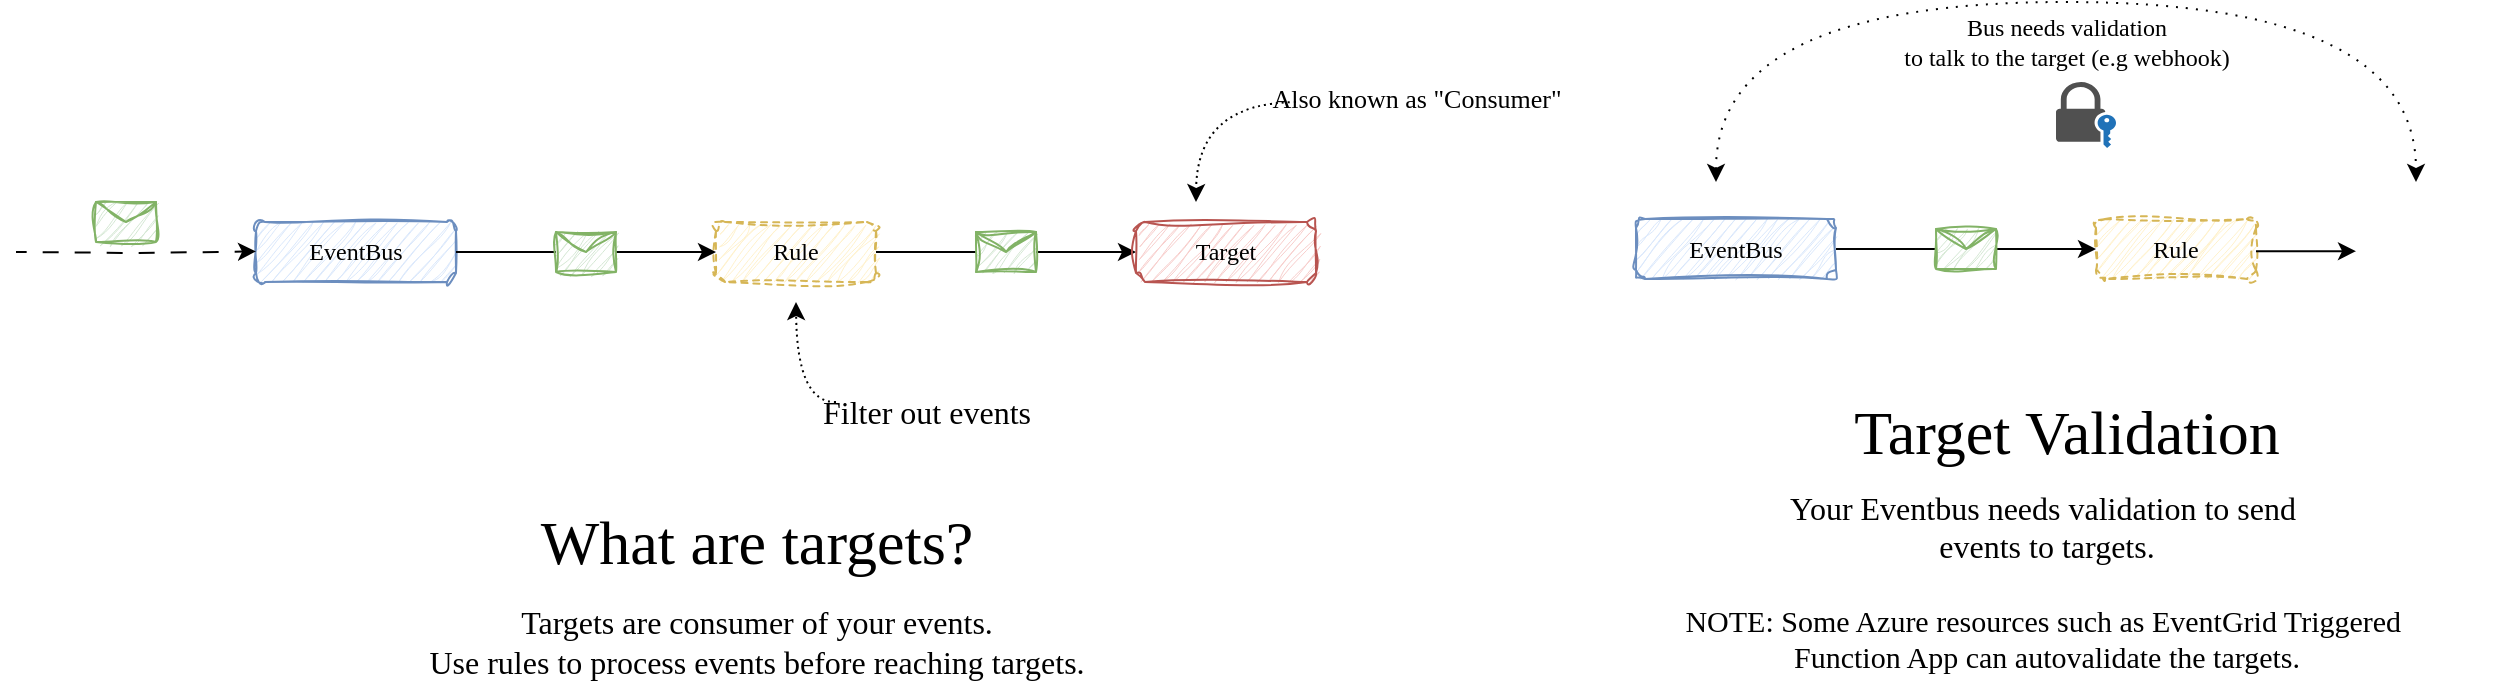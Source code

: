 <mxfile version="24.7.16">
  <diagram name="Page-1" id="GrYUF8oE6RTdTGo8shkD">
    <mxGraphModel dx="2071" dy="814" grid="1" gridSize="10" guides="1" tooltips="1" connect="1" arrows="1" fold="1" page="1" pageScale="1" pageWidth="850" pageHeight="1100" math="0" shadow="0">
      <root>
        <mxCell id="0" />
        <mxCell id="1" parent="0" />
        <mxCell id="PHdofVUeyuyEODz5zDS9-6" value="" style="edgeStyle=orthogonalEdgeStyle;rounded=0;orthogonalLoop=1;jettySize=auto;html=1;flowAnimation=0;" parent="1" source="PHdofVUeyuyEODz5zDS9-11" target="PHdofVUeyuyEODz5zDS9-2" edge="1">
          <mxGeometry relative="1" as="geometry" />
        </mxCell>
        <mxCell id="PHdofVUeyuyEODz5zDS9-1" value="&lt;font data-font-src=&quot;https://fonts.googleapis.com/css?family=Josefin+Sans&quot; face=&quot;Josefin Sans&quot;&gt;EventBus&lt;/font&gt;" style="rounded=1;whiteSpace=wrap;html=1;fillColor=#dae8fc;strokeColor=#6c8ebf;shadow=0;sketch=1;curveFitting=1;jiggle=2;" parent="1" vertex="1">
          <mxGeometry x="120" y="200" width="100" height="30" as="geometry" />
        </mxCell>
        <mxCell id="PHdofVUeyuyEODz5zDS9-5" value="" style="edgeStyle=orthogonalEdgeStyle;rounded=0;orthogonalLoop=1;jettySize=auto;html=1;flowAnimation=0;" parent="1" source="PHdofVUeyuyEODz5zDS9-13" target="PHdofVUeyuyEODz5zDS9-4" edge="1">
          <mxGeometry relative="1" as="geometry" />
        </mxCell>
        <mxCell id="PHdofVUeyuyEODz5zDS9-2" value="&lt;font face=&quot;Josefin Sans&quot;&gt;Rule&lt;/font&gt;" style="rounded=1;whiteSpace=wrap;html=1;fillColor=#fff2cc;strokeColor=#d6b656;shadow=0;sketch=1;curveFitting=1;jiggle=2;dashed=1;" parent="1" vertex="1">
          <mxGeometry x="350" y="200" width="80" height="30" as="geometry" />
        </mxCell>
        <mxCell id="PHdofVUeyuyEODz5zDS9-4" value="&lt;font data-font-src=&quot;https://fonts.googleapis.com/css?family=Josefin+Sans&quot; face=&quot;Josefin Sans&quot;&gt;Target&lt;/font&gt;" style="rounded=1;whiteSpace=wrap;html=1;fillColor=#f8cecc;strokeColor=#b85450;shadow=0;sketch=1;curveFitting=1;jiggle=2;" parent="1" vertex="1">
          <mxGeometry x="560" y="200" width="90" height="30" as="geometry" />
        </mxCell>
        <mxCell id="PHdofVUeyuyEODz5zDS9-7" value="" style="shape=message;html=1;html=1;outlineConnect=0;labelPosition=center;verticalLabelPosition=bottom;align=center;verticalAlign=top;sketch=1;curveFitting=1;jiggle=2;fillColor=#d5e8d4;strokeColor=#82b366;" parent="1" vertex="1">
          <mxGeometry x="40" y="190" width="30" height="20" as="geometry" />
        </mxCell>
        <mxCell id="PHdofVUeyuyEODz5zDS9-8" value="" style="edgeStyle=orthogonalEdgeStyle;rounded=0;orthogonalLoop=1;jettySize=auto;html=1;flowAnimation=1;" parent="1" edge="1">
          <mxGeometry relative="1" as="geometry">
            <mxPoint y="215" as="sourcePoint" />
            <mxPoint x="120" y="214.71" as="targetPoint" />
          </mxGeometry>
        </mxCell>
        <mxCell id="PHdofVUeyuyEODz5zDS9-12" value="" style="edgeStyle=orthogonalEdgeStyle;rounded=0;orthogonalLoop=1;jettySize=auto;html=1;flowAnimation=0;endArrow=none;endFill=0;" parent="1" source="PHdofVUeyuyEODz5zDS9-1" target="PHdofVUeyuyEODz5zDS9-11" edge="1">
          <mxGeometry relative="1" as="geometry">
            <mxPoint x="240" y="215" as="sourcePoint" />
            <mxPoint x="320" y="215" as="targetPoint" />
          </mxGeometry>
        </mxCell>
        <mxCell id="PHdofVUeyuyEODz5zDS9-11" value="" style="shape=message;html=1;html=1;outlineConnect=0;labelPosition=center;verticalLabelPosition=bottom;align=center;verticalAlign=top;sketch=1;curveFitting=1;jiggle=2;fillColor=#d5e8d4;strokeColor=#82b366;" parent="1" vertex="1">
          <mxGeometry x="270" y="205" width="30" height="20" as="geometry" />
        </mxCell>
        <mxCell id="PHdofVUeyuyEODz5zDS9-14" value="" style="edgeStyle=orthogonalEdgeStyle;rounded=0;orthogonalLoop=1;jettySize=auto;html=1;flowAnimation=0;endArrow=none;endFill=0;" parent="1" source="PHdofVUeyuyEODz5zDS9-2" target="PHdofVUeyuyEODz5zDS9-13" edge="1">
          <mxGeometry relative="1" as="geometry">
            <mxPoint x="430" y="215" as="sourcePoint" />
            <mxPoint x="520" y="215" as="targetPoint" />
          </mxGeometry>
        </mxCell>
        <mxCell id="PHdofVUeyuyEODz5zDS9-13" value="" style="shape=message;html=1;html=1;outlineConnect=0;labelPosition=center;verticalLabelPosition=bottom;align=center;verticalAlign=top;sketch=1;curveFitting=1;jiggle=2;fillColor=#d5e8d4;strokeColor=#82b366;" parent="1" vertex="1">
          <mxGeometry x="480" y="205" width="30" height="20" as="geometry" />
        </mxCell>
        <mxCell id="PHdofVUeyuyEODz5zDS9-17" value="&lt;font style=&quot;font-size: 16px;&quot; data-font-src=&quot;https://fonts.googleapis.com/css?family=Caveat&quot; face=&quot;Caveat&quot;&gt;Filter out events&lt;/font&gt;" style="text;html=1;align=center;verticalAlign=middle;resizable=0;points=[];autosize=1;strokeColor=none;fillColor=none;" parent="1" vertex="1">
          <mxGeometry x="400" y="280" width="110" height="30" as="geometry" />
        </mxCell>
        <mxCell id="PHdofVUeyuyEODz5zDS9-18" value="" style="endArrow=classic;html=1;rounded=0;edgeStyle=orthogonalEdgeStyle;curved=1;dashed=1;dashPattern=1 2;" parent="1" edge="1">
          <mxGeometry width="50" height="50" relative="1" as="geometry">
            <mxPoint x="410" y="290" as="sourcePoint" />
            <mxPoint x="390" y="240" as="targetPoint" />
          </mxGeometry>
        </mxCell>
        <mxCell id="PHdofVUeyuyEODz5zDS9-19" value="&lt;font style=&quot;font-size: 13px;&quot; data-font-src=&quot;https://fonts.googleapis.com/css?family=Caveat&quot; face=&quot;Caveat&quot;&gt;Also known as &quot;Consumer&quot;&lt;/font&gt;" style="text;html=1;align=center;verticalAlign=middle;resizable=0;points=[];autosize=1;strokeColor=none;fillColor=none;" parent="1" vertex="1">
          <mxGeometry x="630" y="123" width="140" height="30" as="geometry" />
        </mxCell>
        <mxCell id="PHdofVUeyuyEODz5zDS9-20" value="" style="endArrow=classic;html=1;rounded=0;edgeStyle=orthogonalEdgeStyle;curved=1;dashed=1;dashPattern=1 2;" parent="1" edge="1">
          <mxGeometry width="50" height="50" relative="1" as="geometry">
            <mxPoint x="640" y="140" as="sourcePoint" />
            <mxPoint x="590" y="190" as="targetPoint" />
          </mxGeometry>
        </mxCell>
        <mxCell id="CdSDZ0MYqv3ggpqTRvi0-1" value="" style="edgeStyle=orthogonalEdgeStyle;rounded=0;orthogonalLoop=1;jettySize=auto;html=1;flowAnimation=0;" edge="1" parent="1" source="CdSDZ0MYqv3ggpqTRvi0-7" target="CdSDZ0MYqv3ggpqTRvi0-4">
          <mxGeometry relative="1" as="geometry" />
        </mxCell>
        <mxCell id="CdSDZ0MYqv3ggpqTRvi0-2" value="&lt;font data-font-src=&quot;https://fonts.googleapis.com/css?family=Josefin+Sans&quot; face=&quot;Josefin Sans&quot;&gt;EventBus&lt;/font&gt;" style="rounded=1;whiteSpace=wrap;html=1;fillColor=#dae8fc;strokeColor=#6c8ebf;shadow=0;sketch=1;curveFitting=1;jiggle=2;" vertex="1" parent="1">
          <mxGeometry x="810" y="198.5" width="100" height="30" as="geometry" />
        </mxCell>
        <mxCell id="CdSDZ0MYqv3ggpqTRvi0-4" value="&lt;font face=&quot;Josefin Sans&quot;&gt;Rule&lt;/font&gt;" style="rounded=1;whiteSpace=wrap;html=1;fillColor=#fff2cc;strokeColor=#d6b656;shadow=0;sketch=1;curveFitting=1;jiggle=2;dashed=1;" vertex="1" parent="1">
          <mxGeometry x="1040" y="198.5" width="80" height="30" as="geometry" />
        </mxCell>
        <mxCell id="CdSDZ0MYqv3ggpqTRvi0-6" value="" style="edgeStyle=orthogonalEdgeStyle;rounded=0;orthogonalLoop=1;jettySize=auto;html=1;flowAnimation=0;endArrow=none;endFill=0;" edge="1" parent="1" source="CdSDZ0MYqv3ggpqTRvi0-2" target="CdSDZ0MYqv3ggpqTRvi0-7">
          <mxGeometry relative="1" as="geometry">
            <mxPoint x="930" y="213.5" as="sourcePoint" />
            <mxPoint x="1010" y="213.5" as="targetPoint" />
          </mxGeometry>
        </mxCell>
        <mxCell id="CdSDZ0MYqv3ggpqTRvi0-7" value="" style="shape=message;html=1;html=1;outlineConnect=0;labelPosition=center;verticalLabelPosition=bottom;align=center;verticalAlign=top;sketch=1;curveFitting=1;jiggle=2;fillColor=#d5e8d4;strokeColor=#82b366;" vertex="1" parent="1">
          <mxGeometry x="960" y="203.5" width="30" height="20" as="geometry" />
        </mxCell>
        <mxCell id="CdSDZ0MYqv3ggpqTRvi0-18" value="" style="shape=image;verticalLabelPosition=bottom;labelBackgroundColor=default;verticalAlign=top;aspect=fixed;imageAspect=0;image=https://a.slack-edge.com/80588/img/services/outgoing-webhook_512.png;" vertex="1" parent="1">
          <mxGeometry x="1170" y="182.5" width="62" height="62" as="geometry" />
        </mxCell>
        <mxCell id="CdSDZ0MYqv3ggpqTRvi0-26" value="" style="edgeStyle=orthogonalEdgeStyle;rounded=0;orthogonalLoop=1;jettySize=auto;html=1;flowAnimation=0;" edge="1" parent="1">
          <mxGeometry relative="1" as="geometry">
            <mxPoint x="1120" y="214.58" as="sourcePoint" />
            <mxPoint x="1170" y="214.58" as="targetPoint" />
          </mxGeometry>
        </mxCell>
        <mxCell id="CdSDZ0MYqv3ggpqTRvi0-27" value="" style="endArrow=classic;startArrow=classic;html=1;rounded=0;edgeStyle=orthogonalEdgeStyle;curved=1;dashed=1;dashPattern=1 4;" edge="1" parent="1">
          <mxGeometry width="50" height="50" relative="1" as="geometry">
            <mxPoint x="850" y="180" as="sourcePoint" />
            <mxPoint x="1200" y="180" as="targetPoint" />
            <Array as="points">
              <mxPoint x="850" y="90" />
              <mxPoint x="1200" y="90" />
            </Array>
          </mxGeometry>
        </mxCell>
        <mxCell id="CdSDZ0MYqv3ggpqTRvi0-31" value="" style="pointerEvents=1;shadow=0;dashed=0;html=1;strokeColor=none;fillColor=#505050;labelPosition=center;verticalLabelPosition=bottom;verticalAlign=top;outlineConnect=0;align=center;shape=mxgraph.office.security.lock_with_key_security_blue;" vertex="1" parent="1">
          <mxGeometry x="1020" y="130" width="30" height="33" as="geometry" />
        </mxCell>
        <mxCell id="CdSDZ0MYqv3ggpqTRvi0-33" value="Bus needs validation&lt;div&gt;to talk to the target (e.g webhook)&lt;/div&gt;" style="text;html=1;align=center;verticalAlign=middle;resizable=0;points=[];autosize=1;strokeColor=none;fillColor=none;fontFamily=Josefin Sans;fontSource=https%3A%2F%2Ffonts.googleapis.com%2Fcss%3Ffamily%3DJosefin%2BSans;" vertex="1" parent="1">
          <mxGeometry x="920" y="90" width="210" height="40" as="geometry" />
        </mxCell>
        <mxCell id="CdSDZ0MYqv3ggpqTRvi0-36" value="What are targets?" style="text;html=1;align=center;verticalAlign=middle;resizable=0;points=[];autosize=1;strokeColor=none;fillColor=none;fontFamily=Josefin Sans;fontSource=https%3A%2F%2Ffonts.googleapis.com%2Fcss%3Ffamily%3DJosefin%2BSans;fontSize=31;" vertex="1" parent="1">
          <mxGeometry x="230" y="335" width="280" height="50" as="geometry" />
        </mxCell>
        <mxCell id="CdSDZ0MYqv3ggpqTRvi0-37" value="Targets are consumer of your events.&lt;div style=&quot;font-size: 16px;&quot;&gt;Use rules to process events before reaching targets.&lt;/div&gt;" style="text;html=1;align=center;verticalAlign=middle;resizable=0;points=[];autosize=1;strokeColor=none;fillColor=none;fontFamily=Poppins;fontSource=https%3A%2F%2Ffonts.googleapis.com%2Fcss%3Ffamily%3DPoppins;fontSize=16;" vertex="1" parent="1">
          <mxGeometry x="150" y="385" width="440" height="50" as="geometry" />
        </mxCell>
        <mxCell id="CdSDZ0MYqv3ggpqTRvi0-38" value="Target Validation" style="text;html=1;align=center;verticalAlign=middle;resizable=0;points=[];autosize=1;strokeColor=none;fillColor=none;fontFamily=Josefin Sans;fontSource=https%3A%2F%2Ffonts.googleapis.com%2Fcss%3Ffamily%3DJosefin%2BSans;fontSize=31;" vertex="1" parent="1">
          <mxGeometry x="890" y="280" width="270" height="50" as="geometry" />
        </mxCell>
        <mxCell id="CdSDZ0MYqv3ggpqTRvi0-41" value="Your Eventbus needs validation to send&amp;nbsp;&lt;div&gt;events to targets.&lt;/div&gt;&lt;div&gt;&lt;br&gt;&lt;/div&gt;&lt;div style=&quot;font-size: 15px;&quot;&gt;&lt;font style=&quot;font-size: 15px;&quot; face=&quot;Poppins&quot; data-font-src=&quot;https://fonts.googleapis.com/css?family=Poppins&quot;&gt;NOTE: Some Azure resources such as EventGrid Triggered&amp;nbsp;&lt;/font&gt;&lt;/div&gt;&lt;div style=&quot;font-size: 15px;&quot;&gt;&lt;font style=&quot;font-size: 15px;&quot; face=&quot;Poppins&quot; data-font-src=&quot;https://fonts.googleapis.com/css?family=Poppins&quot;&gt;Function App&amp;nbsp;&lt;span style=&quot;background-color: initial;&quot;&gt;can autovalidate the targets.&lt;/span&gt;&lt;/font&gt;&lt;/div&gt;" style="text;html=1;align=center;verticalAlign=middle;resizable=0;points=[];autosize=1;strokeColor=none;fillColor=none;fontFamily=Poppins;fontSource=https%3A%2F%2Ffonts.googleapis.com%2Fcss%3Ffamily%3DPoppins;fontSize=16;" vertex="1" parent="1">
          <mxGeometry x="790" y="325" width="450" height="110" as="geometry" />
        </mxCell>
      </root>
    </mxGraphModel>
  </diagram>
</mxfile>
